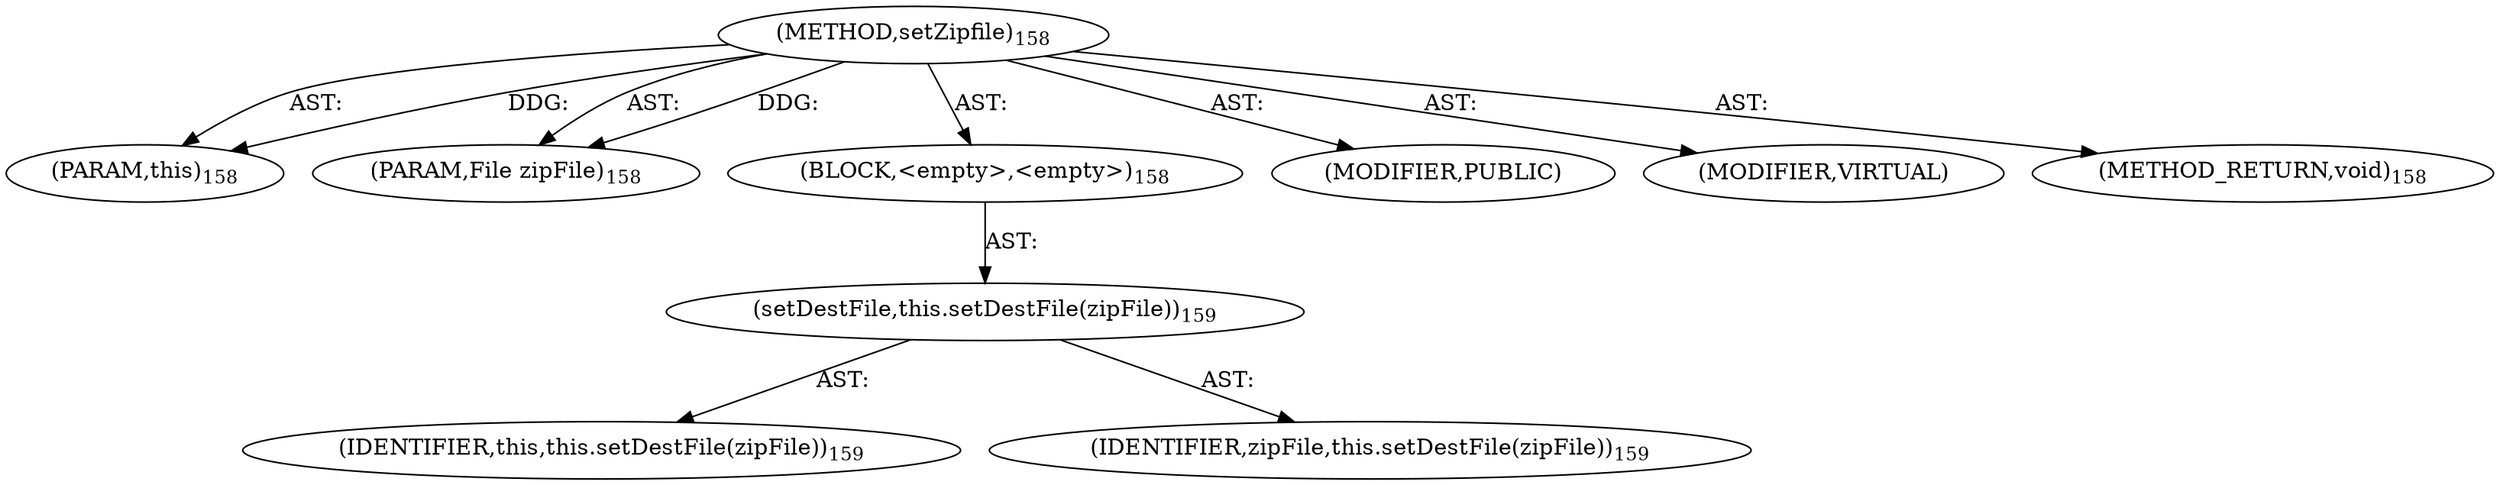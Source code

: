 digraph "setZipfile" {  
"111669149696" [label = <(METHOD,setZipfile)<SUB>158</SUB>> ]
"115964116992" [label = <(PARAM,this)<SUB>158</SUB>> ]
"115964117008" [label = <(PARAM,File zipFile)<SUB>158</SUB>> ]
"25769803776" [label = <(BLOCK,&lt;empty&gt;,&lt;empty&gt;)<SUB>158</SUB>> ]
"30064771072" [label = <(setDestFile,this.setDestFile(zipFile))<SUB>159</SUB>> ]
"68719476736" [label = <(IDENTIFIER,this,this.setDestFile(zipFile))<SUB>159</SUB>> ]
"68719476804" [label = <(IDENTIFIER,zipFile,this.setDestFile(zipFile))<SUB>159</SUB>> ]
"133143986201" [label = <(MODIFIER,PUBLIC)> ]
"133143986202" [label = <(MODIFIER,VIRTUAL)> ]
"128849018880" [label = <(METHOD_RETURN,void)<SUB>158</SUB>> ]
  "111669149696" -> "115964116992"  [ label = "AST: "] 
  "111669149696" -> "115964117008"  [ label = "AST: "] 
  "111669149696" -> "25769803776"  [ label = "AST: "] 
  "111669149696" -> "133143986201"  [ label = "AST: "] 
  "111669149696" -> "133143986202"  [ label = "AST: "] 
  "111669149696" -> "128849018880"  [ label = "AST: "] 
  "25769803776" -> "30064771072"  [ label = "AST: "] 
  "30064771072" -> "68719476736"  [ label = "AST: "] 
  "30064771072" -> "68719476804"  [ label = "AST: "] 
  "111669149696" -> "115964116992"  [ label = "DDG: "] 
  "111669149696" -> "115964117008"  [ label = "DDG: "] 
}
